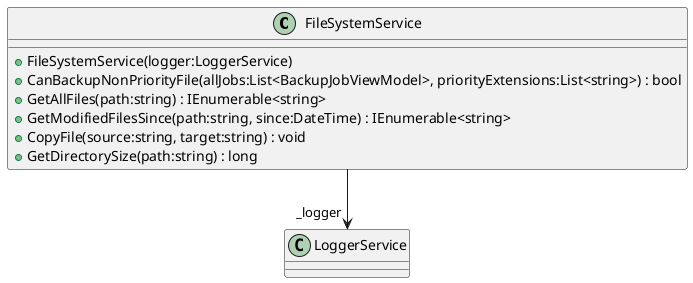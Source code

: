 @startuml
class FileSystemService {
    + FileSystemService(logger:LoggerService)
    + CanBackupNonPriorityFile(allJobs:List<BackupJobViewModel>, priorityExtensions:List<string>) : bool
    + GetAllFiles(path:string) : IEnumerable<string>
    + GetModifiedFilesSince(path:string, since:DateTime) : IEnumerable<string>
    + CopyFile(source:string, target:string) : void
    + GetDirectorySize(path:string) : long
}
FileSystemService --> "_logger" LoggerService
@enduml
